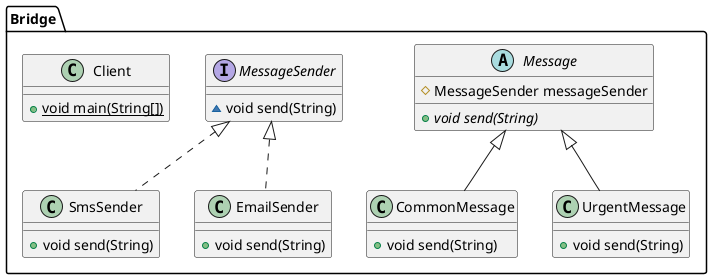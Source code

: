 @startuml
class Bridge.CommonMessage {
+ void send(String)
}

class Bridge.UrgentMessage {
+ void send(String)
}

abstract class Bridge.Message {
# MessageSender messageSender
+ {abstract}void send(String)
}


class Bridge.SmsSender {
+ void send(String)
}

interface Bridge.MessageSender {
~ void send(String)
}

class Bridge.EmailSender {
+ void send(String)
}

class Bridge.Client {
+ {static} void main(String[])
}



Bridge.Message <|-- Bridge.CommonMessage
Bridge.Message <|-- Bridge.UrgentMessage
Bridge.MessageSender <|.. Bridge.SmsSender
Bridge.MessageSender <|.. Bridge.EmailSender
@enduml
